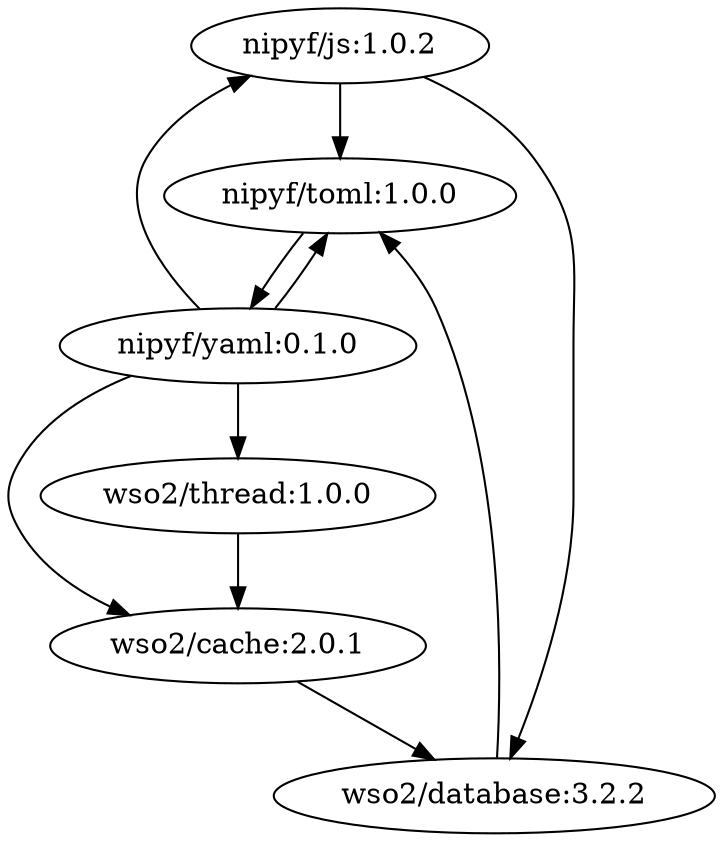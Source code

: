 digraph "case007" {
    "nipyf/js:1.0.2" -> "nipyf/toml:1.0.0"
    "nipyf/js:1.0.2" -> "wso2/database:3.2.2"
    "nipyf/toml:1.0.0" -> "nipyf/yaml:0.1.0"
    "nipyf/yaml:0.1.0" -> "nipyf/js:1.0.2"
    "nipyf/yaml:0.1.0" -> "nipyf/toml:1.0.0"
    "nipyf/yaml:0.1.0" -> "wso2/cache:2.0.1"
    "nipyf/yaml:0.1.0" -> "wso2/thread:1.0.0"
    "wso2/cache:2.0.1" -> "wso2/database:3.2.2"
    "wso2/database:3.2.2" -> "nipyf/toml:1.0.0"
    "wso2/thread:1.0.0" -> "wso2/cache:2.0.1"
}
